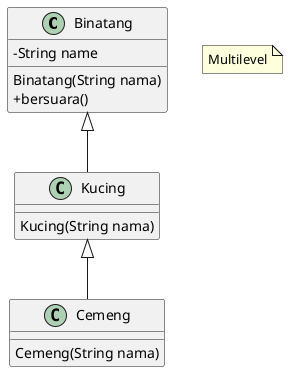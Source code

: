 @startuml kucing
skinparam classAttributeIconSize 0
Binatang <|-- Kucing
Kucing <|-- Cemeng
class Binatang {
    -String name
    Binatang(String nama)
    +bersuara()
}
class Kucing {
    Kucing(String nama)
}
class Cemeng {
    Cemeng(String nama)
}
note "Multilevel" as n
@enduml